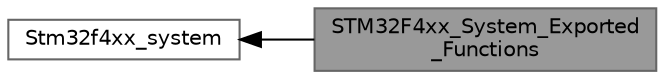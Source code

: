 digraph "STM32F4xx_System_Exported_Functions"
{
 // LATEX_PDF_SIZE
  bgcolor="transparent";
  edge [fontname=Helvetica,fontsize=10,labelfontname=Helvetica,labelfontsize=10];
  node [fontname=Helvetica,fontsize=10,shape=box,height=0.2,width=0.4];
  rankdir=LR;
  Node1 [id="Node000001",label="STM32F4xx_System_Exported\l_Functions",height=0.2,width=0.4,color="gray40", fillcolor="grey60", style="filled", fontcolor="black",tooltip=" "];
  Node2 [id="Node000002",label="Stm32f4xx_system",height=0.2,width=0.4,color="grey40", fillcolor="white", style="filled",URL="$group__stm32f4xx__system.html",tooltip=" "];
  Node2->Node1 [shape=plaintext, dir="back", style="solid"];
}
